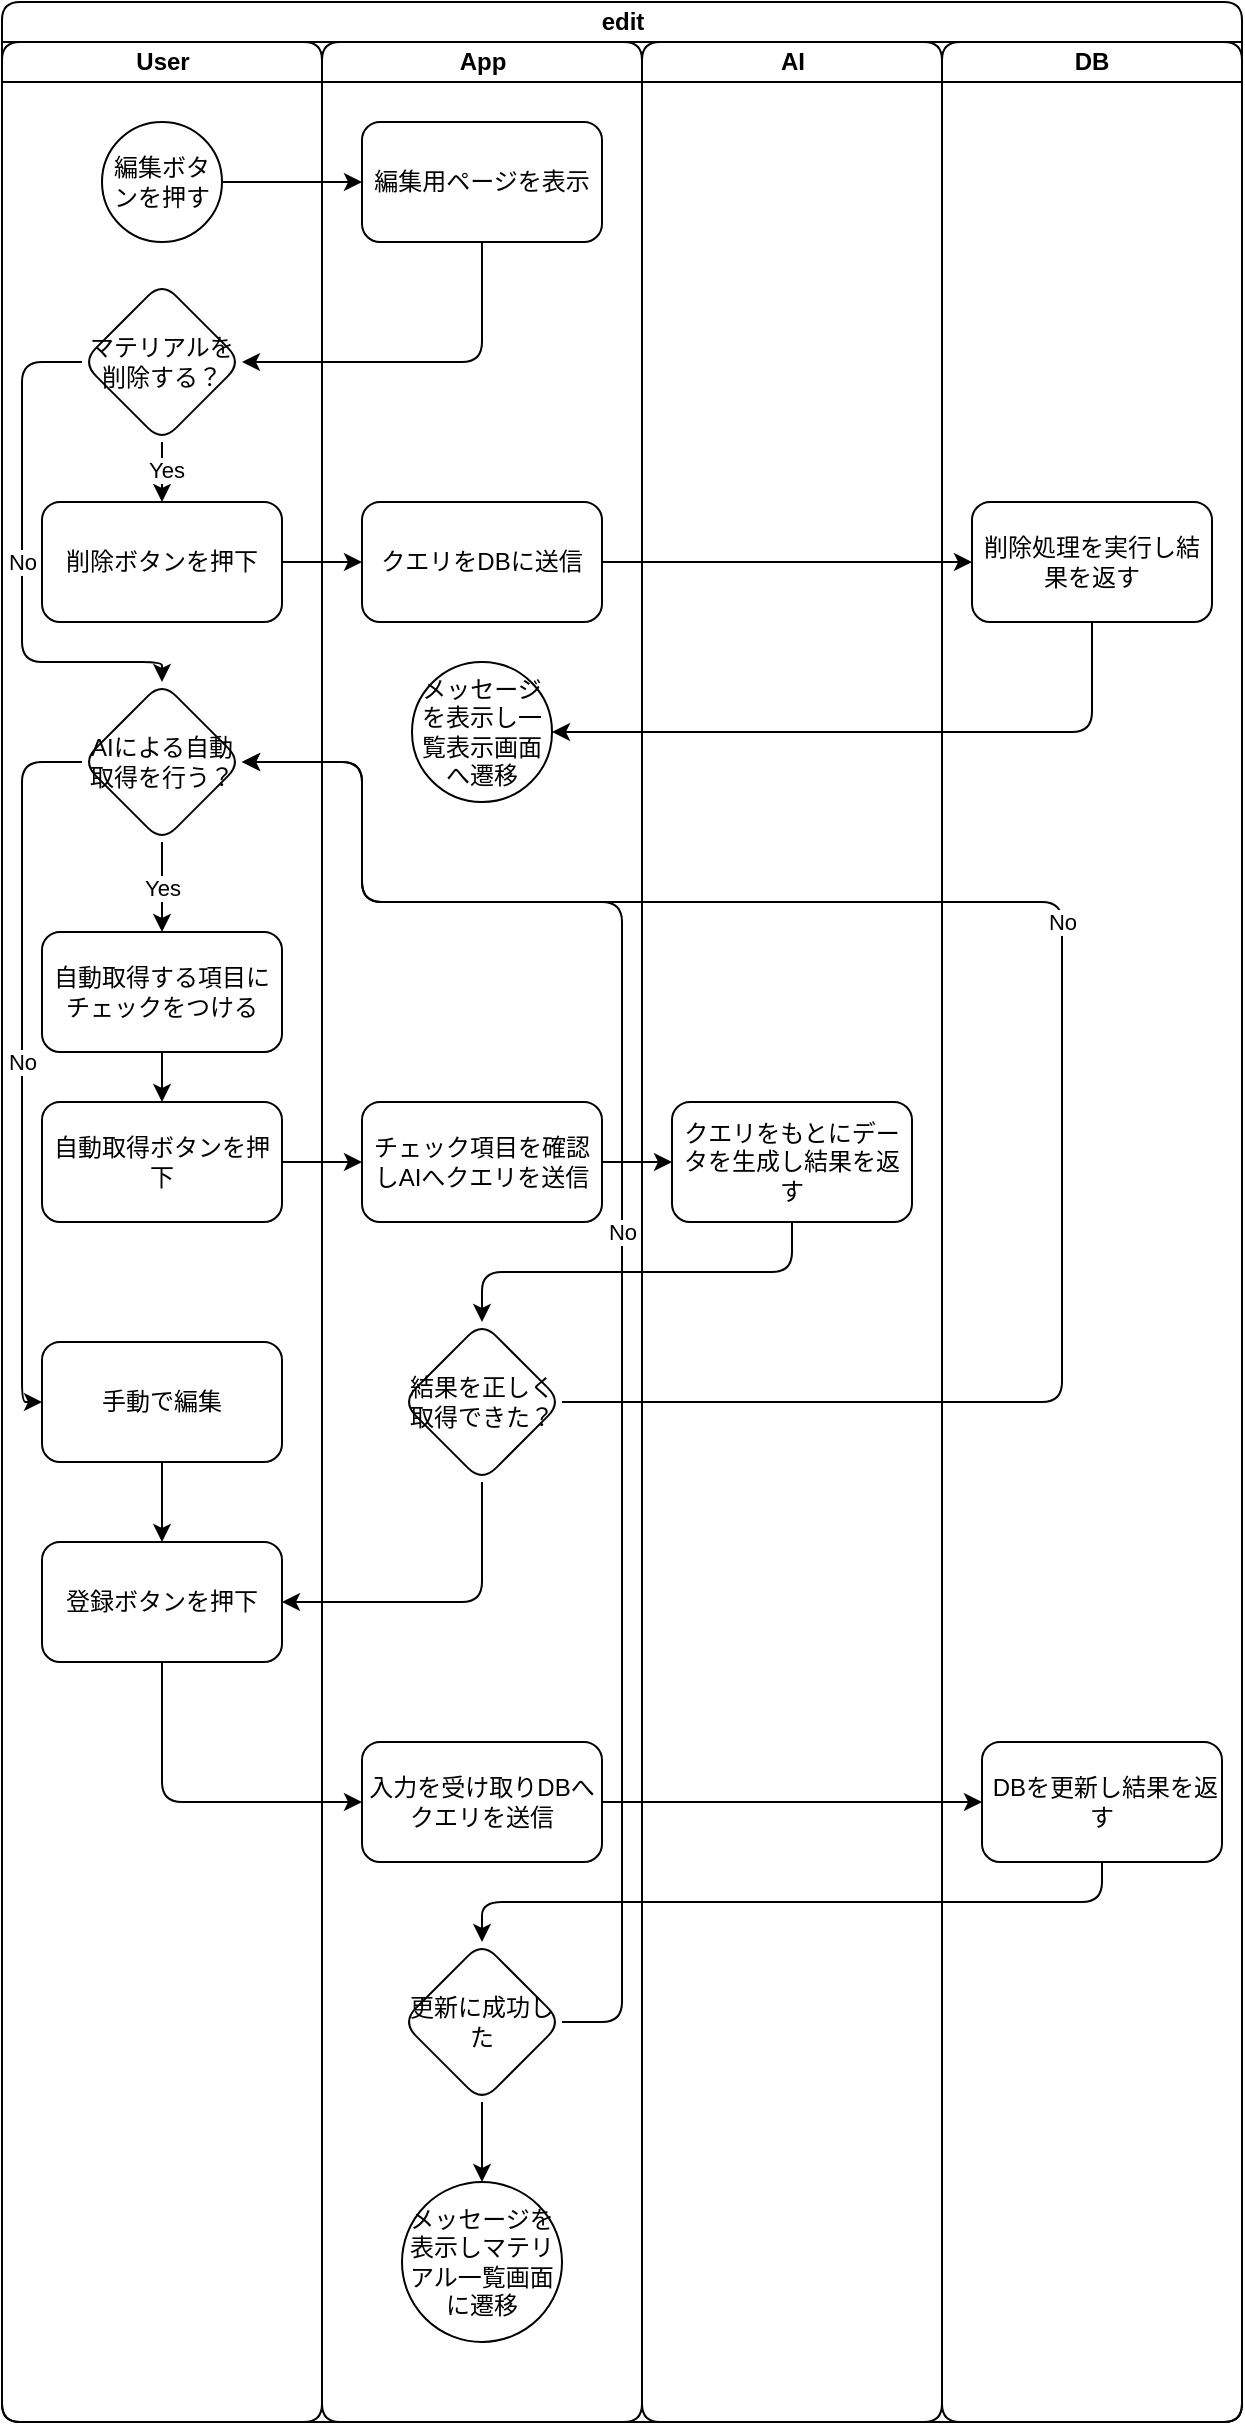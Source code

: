 <mxfile version="28.0.7">
  <diagram name="ページ1" id="5catzHdEgKycqlMbBM0n">
    <mxGraphModel dx="926" dy="566" grid="1" gridSize="10" guides="1" tooltips="1" connect="1" arrows="1" fold="1" page="1" pageScale="1" pageWidth="827" pageHeight="1169" math="0" shadow="0">
      <root>
        <mxCell id="0" />
        <mxCell id="1" parent="0" />
        <mxCell id="cX6b6TOCaghiKmgPiUI7-1" value="edit" style="swimlane;childLayout=stackLayout;resizeParent=1;resizeParentMax=0;startSize=20;html=1;rounded=1;" vertex="1" parent="1">
          <mxGeometry x="110" y="60" width="620" height="1210" as="geometry" />
        </mxCell>
        <mxCell id="cX6b6TOCaghiKmgPiUI7-2" value="User" style="swimlane;startSize=20;html=1;rounded=1;" vertex="1" parent="cX6b6TOCaghiKmgPiUI7-1">
          <mxGeometry y="20" width="160" height="1190" as="geometry" />
        </mxCell>
        <mxCell id="cX6b6TOCaghiKmgPiUI7-7" value="編集ボタンを押す" style="ellipse;whiteSpace=wrap;html=1;rounded=1;" vertex="1" parent="cX6b6TOCaghiKmgPiUI7-2">
          <mxGeometry x="50" y="40" width="60" height="60" as="geometry" />
        </mxCell>
        <mxCell id="cX6b6TOCaghiKmgPiUI7-15" style="edgeStyle=orthogonalEdgeStyle;rounded=1;orthogonalLoop=1;jettySize=auto;html=1;exitX=0.5;exitY=1;exitDx=0;exitDy=0;entryX=0.5;entryY=0;entryDx=0;entryDy=0;" edge="1" parent="cX6b6TOCaghiKmgPiUI7-2" source="cX6b6TOCaghiKmgPiUI7-12" target="cX6b6TOCaghiKmgPiUI7-14">
          <mxGeometry relative="1" as="geometry" />
        </mxCell>
        <mxCell id="cX6b6TOCaghiKmgPiUI7-24" value="Yes" style="edgeLabel;html=1;align=center;verticalAlign=middle;resizable=0;points=[];rounded=1;" vertex="1" connectable="0" parent="cX6b6TOCaghiKmgPiUI7-15">
          <mxGeometry x="-0.1" y="2" relative="1" as="geometry">
            <mxPoint as="offset" />
          </mxGeometry>
        </mxCell>
        <mxCell id="cX6b6TOCaghiKmgPiUI7-32" value="No" style="edgeStyle=orthogonalEdgeStyle;rounded=1;orthogonalLoop=1;jettySize=auto;html=1;exitX=0;exitY=0.5;exitDx=0;exitDy=0;entryX=0.5;entryY=0;entryDx=0;entryDy=0;" edge="1" parent="cX6b6TOCaghiKmgPiUI7-2" source="cX6b6TOCaghiKmgPiUI7-12" target="cX6b6TOCaghiKmgPiUI7-25">
          <mxGeometry relative="1" as="geometry">
            <Array as="points">
              <mxPoint x="10" y="160" />
              <mxPoint x="10" y="310" />
              <mxPoint x="80" y="310" />
            </Array>
          </mxGeometry>
        </mxCell>
        <mxCell id="cX6b6TOCaghiKmgPiUI7-12" value="マテリアルを削除する？" style="rhombus;whiteSpace=wrap;html=1;rounded=1;" vertex="1" parent="cX6b6TOCaghiKmgPiUI7-2">
          <mxGeometry x="40.0" y="120" width="80" height="80" as="geometry" />
        </mxCell>
        <mxCell id="cX6b6TOCaghiKmgPiUI7-14" value="削除ボタンを押下" style="whiteSpace=wrap;html=1;rounded=1;" vertex="1" parent="cX6b6TOCaghiKmgPiUI7-2">
          <mxGeometry x="20.0" y="230" width="120" height="60" as="geometry" />
        </mxCell>
        <mxCell id="cX6b6TOCaghiKmgPiUI7-31" value="Yes" style="edgeStyle=orthogonalEdgeStyle;rounded=1;orthogonalLoop=1;jettySize=auto;html=1;exitX=0.5;exitY=1;exitDx=0;exitDy=0;" edge="1" parent="cX6b6TOCaghiKmgPiUI7-2" source="cX6b6TOCaghiKmgPiUI7-25" target="cX6b6TOCaghiKmgPiUI7-30">
          <mxGeometry relative="1" as="geometry" />
        </mxCell>
        <mxCell id="cX6b6TOCaghiKmgPiUI7-47" value="No" style="edgeStyle=orthogonalEdgeStyle;rounded=1;orthogonalLoop=1;jettySize=auto;html=1;exitX=0;exitY=0.5;exitDx=0;exitDy=0;entryX=0;entryY=0.5;entryDx=0;entryDy=0;" edge="1" parent="cX6b6TOCaghiKmgPiUI7-2" source="cX6b6TOCaghiKmgPiUI7-25" target="cX6b6TOCaghiKmgPiUI7-46">
          <mxGeometry relative="1" as="geometry">
            <Array as="points">
              <mxPoint x="10" y="360" />
              <mxPoint x="10" y="680" />
            </Array>
          </mxGeometry>
        </mxCell>
        <mxCell id="cX6b6TOCaghiKmgPiUI7-25" value="AIによる自動取得を行う？" style="rhombus;whiteSpace=wrap;html=1;rounded=1;" vertex="1" parent="cX6b6TOCaghiKmgPiUI7-2">
          <mxGeometry x="40.0" y="320" width="80" height="80" as="geometry" />
        </mxCell>
        <mxCell id="cX6b6TOCaghiKmgPiUI7-35" style="edgeStyle=orthogonalEdgeStyle;rounded=1;orthogonalLoop=1;jettySize=auto;html=1;exitX=0.5;exitY=1;exitDx=0;exitDy=0;" edge="1" parent="cX6b6TOCaghiKmgPiUI7-2" source="cX6b6TOCaghiKmgPiUI7-30" target="cX6b6TOCaghiKmgPiUI7-34">
          <mxGeometry relative="1" as="geometry" />
        </mxCell>
        <mxCell id="cX6b6TOCaghiKmgPiUI7-30" value="自動取得する項目にチェックをつける" style="whiteSpace=wrap;html=1;rounded=1;" vertex="1" parent="cX6b6TOCaghiKmgPiUI7-2">
          <mxGeometry x="20" y="445" width="120" height="60" as="geometry" />
        </mxCell>
        <mxCell id="cX6b6TOCaghiKmgPiUI7-34" value="自動取得ボタンを押下" style="whiteSpace=wrap;html=1;rounded=1;" vertex="1" parent="cX6b6TOCaghiKmgPiUI7-2">
          <mxGeometry x="20" y="530" width="120" height="60" as="geometry" />
        </mxCell>
        <mxCell id="cX6b6TOCaghiKmgPiUI7-49" style="edgeStyle=orthogonalEdgeStyle;rounded=1;orthogonalLoop=1;jettySize=auto;html=1;exitX=0.5;exitY=1;exitDx=0;exitDy=0;" edge="1" parent="cX6b6TOCaghiKmgPiUI7-2" source="cX6b6TOCaghiKmgPiUI7-46" target="cX6b6TOCaghiKmgPiUI7-48">
          <mxGeometry relative="1" as="geometry" />
        </mxCell>
        <mxCell id="cX6b6TOCaghiKmgPiUI7-46" value="手動で編集" style="whiteSpace=wrap;html=1;rounded=1;" vertex="1" parent="cX6b6TOCaghiKmgPiUI7-2">
          <mxGeometry x="20" y="650" width="120" height="60" as="geometry" />
        </mxCell>
        <mxCell id="cX6b6TOCaghiKmgPiUI7-48" value="登録ボタンを押下" style="whiteSpace=wrap;html=1;rounded=1;" vertex="1" parent="cX6b6TOCaghiKmgPiUI7-2">
          <mxGeometry x="20" y="750" width="120" height="60" as="geometry" />
        </mxCell>
        <mxCell id="cX6b6TOCaghiKmgPiUI7-3" value="App" style="swimlane;startSize=20;html=1;rounded=1;" vertex="1" parent="cX6b6TOCaghiKmgPiUI7-1">
          <mxGeometry x="160" y="20" width="160" height="1190" as="geometry" />
        </mxCell>
        <mxCell id="cX6b6TOCaghiKmgPiUI7-8" value="編集用ページを表示" style="whiteSpace=wrap;html=1;rounded=1;" vertex="1" parent="cX6b6TOCaghiKmgPiUI7-3">
          <mxGeometry x="20.0" y="40" width="120" height="60" as="geometry" />
        </mxCell>
        <mxCell id="cX6b6TOCaghiKmgPiUI7-16" value="クエリをDBに送信" style="whiteSpace=wrap;html=1;rounded=1;" vertex="1" parent="cX6b6TOCaghiKmgPiUI7-3">
          <mxGeometry x="20.0" y="230" width="120" height="60" as="geometry" />
        </mxCell>
        <mxCell id="cX6b6TOCaghiKmgPiUI7-23" value="メッセージを表示し一覧表示画面へ遷移" style="ellipse;whiteSpace=wrap;html=1;rounded=1;" vertex="1" parent="cX6b6TOCaghiKmgPiUI7-3">
          <mxGeometry x="45" y="310" width="70" height="70" as="geometry" />
        </mxCell>
        <mxCell id="cX6b6TOCaghiKmgPiUI7-36" value="チェック項目を確認しAIへクエリを送信" style="whiteSpace=wrap;html=1;rounded=1;" vertex="1" parent="cX6b6TOCaghiKmgPiUI7-3">
          <mxGeometry x="20" y="530" width="120" height="60" as="geometry" />
        </mxCell>
        <mxCell id="cX6b6TOCaghiKmgPiUI7-42" value="結果を正しく取得できた？" style="rhombus;whiteSpace=wrap;html=1;rounded=1;" vertex="1" parent="cX6b6TOCaghiKmgPiUI7-3">
          <mxGeometry x="40" y="640" width="80" height="80" as="geometry" />
        </mxCell>
        <mxCell id="cX6b6TOCaghiKmgPiUI7-51" value="入力を受け取りDBへクエリを送信" style="whiteSpace=wrap;html=1;rounded=1;" vertex="1" parent="cX6b6TOCaghiKmgPiUI7-3">
          <mxGeometry x="20" y="850" width="120" height="60" as="geometry" />
        </mxCell>
        <mxCell id="cX6b6TOCaghiKmgPiUI7-63" value="" style="edgeStyle=orthogonalEdgeStyle;rounded=1;orthogonalLoop=1;jettySize=auto;html=1;" edge="1" parent="cX6b6TOCaghiKmgPiUI7-3" source="cX6b6TOCaghiKmgPiUI7-55" target="cX6b6TOCaghiKmgPiUI7-62">
          <mxGeometry relative="1" as="geometry" />
        </mxCell>
        <mxCell id="cX6b6TOCaghiKmgPiUI7-55" value="更新に成功した" style="rhombus;whiteSpace=wrap;html=1;rounded=1;" vertex="1" parent="cX6b6TOCaghiKmgPiUI7-3">
          <mxGeometry x="40" y="950" width="80" height="80" as="geometry" />
        </mxCell>
        <mxCell id="cX6b6TOCaghiKmgPiUI7-62" value="メッセージを表示しマテリアル一覧画面に遷移" style="ellipse;whiteSpace=wrap;html=1;rounded=1;" vertex="1" parent="cX6b6TOCaghiKmgPiUI7-3">
          <mxGeometry x="40" y="1070" width="80" height="80" as="geometry" />
        </mxCell>
        <mxCell id="cX6b6TOCaghiKmgPiUI7-4" value="AI" style="swimlane;startSize=20;html=1;rounded=1;" vertex="1" parent="cX6b6TOCaghiKmgPiUI7-1">
          <mxGeometry x="320" y="20" width="150" height="1190" as="geometry" />
        </mxCell>
        <mxCell id="cX6b6TOCaghiKmgPiUI7-38" value="クエリをもとにデータを生成し結果を返す" style="whiteSpace=wrap;html=1;rounded=1;" vertex="1" parent="cX6b6TOCaghiKmgPiUI7-4">
          <mxGeometry x="15" y="530" width="120" height="60" as="geometry" />
        </mxCell>
        <mxCell id="cX6b6TOCaghiKmgPiUI7-5" value="DB" style="swimlane;startSize=20;whiteSpace=wrap;html=1;rounded=1;" vertex="1" parent="cX6b6TOCaghiKmgPiUI7-1">
          <mxGeometry x="470" y="20" width="150" height="1190" as="geometry" />
        </mxCell>
        <mxCell id="cX6b6TOCaghiKmgPiUI7-19" value="削除処理を実行し結果を返す" style="whiteSpace=wrap;html=1;rounded=1;" vertex="1" parent="cX6b6TOCaghiKmgPiUI7-5">
          <mxGeometry x="15.0" y="230" width="120" height="60" as="geometry" />
        </mxCell>
        <mxCell id="cX6b6TOCaghiKmgPiUI7-53" value="&amp;nbsp;DBを更新し結果を返す" style="whiteSpace=wrap;html=1;rounded=1;" vertex="1" parent="cX6b6TOCaghiKmgPiUI7-5">
          <mxGeometry x="20" y="850" width="120" height="60" as="geometry" />
        </mxCell>
        <mxCell id="cX6b6TOCaghiKmgPiUI7-9" style="edgeStyle=orthogonalEdgeStyle;rounded=1;orthogonalLoop=1;jettySize=auto;html=1;exitX=1;exitY=0.5;exitDx=0;exitDy=0;" edge="1" parent="cX6b6TOCaghiKmgPiUI7-1" source="cX6b6TOCaghiKmgPiUI7-7" target="cX6b6TOCaghiKmgPiUI7-8">
          <mxGeometry relative="1" as="geometry" />
        </mxCell>
        <mxCell id="cX6b6TOCaghiKmgPiUI7-13" style="edgeStyle=orthogonalEdgeStyle;rounded=1;orthogonalLoop=1;jettySize=auto;html=1;exitX=0.5;exitY=1;exitDx=0;exitDy=0;entryX=1;entryY=0.5;entryDx=0;entryDy=0;" edge="1" parent="cX6b6TOCaghiKmgPiUI7-1" source="cX6b6TOCaghiKmgPiUI7-8" target="cX6b6TOCaghiKmgPiUI7-12">
          <mxGeometry relative="1" as="geometry" />
        </mxCell>
        <mxCell id="cX6b6TOCaghiKmgPiUI7-18" value="" style="edgeStyle=orthogonalEdgeStyle;rounded=1;orthogonalLoop=1;jettySize=auto;html=1;" edge="1" parent="cX6b6TOCaghiKmgPiUI7-1" source="cX6b6TOCaghiKmgPiUI7-14" target="cX6b6TOCaghiKmgPiUI7-16">
          <mxGeometry relative="1" as="geometry" />
        </mxCell>
        <mxCell id="cX6b6TOCaghiKmgPiUI7-20" style="edgeStyle=orthogonalEdgeStyle;rounded=1;orthogonalLoop=1;jettySize=auto;html=1;exitX=1;exitY=0.5;exitDx=0;exitDy=0;" edge="1" parent="cX6b6TOCaghiKmgPiUI7-1" source="cX6b6TOCaghiKmgPiUI7-16" target="cX6b6TOCaghiKmgPiUI7-19">
          <mxGeometry relative="1" as="geometry" />
        </mxCell>
        <mxCell id="cX6b6TOCaghiKmgPiUI7-22" style="edgeStyle=orthogonalEdgeStyle;rounded=1;orthogonalLoop=1;jettySize=auto;html=1;exitX=0.5;exitY=1;exitDx=0;exitDy=0;entryX=1;entryY=0.5;entryDx=0;entryDy=0;" edge="1" parent="cX6b6TOCaghiKmgPiUI7-1" source="cX6b6TOCaghiKmgPiUI7-19" target="cX6b6TOCaghiKmgPiUI7-23">
          <mxGeometry relative="1" as="geometry">
            <mxPoint x="300.0" y="370" as="targetPoint" />
          </mxGeometry>
        </mxCell>
        <mxCell id="cX6b6TOCaghiKmgPiUI7-37" style="edgeStyle=orthogonalEdgeStyle;rounded=1;orthogonalLoop=1;jettySize=auto;html=1;exitX=1;exitY=0.5;exitDx=0;exitDy=0;" edge="1" parent="cX6b6TOCaghiKmgPiUI7-1" source="cX6b6TOCaghiKmgPiUI7-34" target="cX6b6TOCaghiKmgPiUI7-36">
          <mxGeometry relative="1" as="geometry" />
        </mxCell>
        <mxCell id="cX6b6TOCaghiKmgPiUI7-39" style="edgeStyle=orthogonalEdgeStyle;rounded=1;orthogonalLoop=1;jettySize=auto;html=1;exitX=1;exitY=0.5;exitDx=0;exitDy=0;" edge="1" parent="cX6b6TOCaghiKmgPiUI7-1" source="cX6b6TOCaghiKmgPiUI7-36" target="cX6b6TOCaghiKmgPiUI7-38">
          <mxGeometry relative="1" as="geometry" />
        </mxCell>
        <mxCell id="cX6b6TOCaghiKmgPiUI7-44" style="edgeStyle=orthogonalEdgeStyle;rounded=1;orthogonalLoop=1;jettySize=auto;html=1;exitX=0.5;exitY=1;exitDx=0;exitDy=0;" edge="1" parent="cX6b6TOCaghiKmgPiUI7-1" source="cX6b6TOCaghiKmgPiUI7-38" target="cX6b6TOCaghiKmgPiUI7-42">
          <mxGeometry relative="1" as="geometry" />
        </mxCell>
        <mxCell id="cX6b6TOCaghiKmgPiUI7-45" value="No" style="edgeStyle=orthogonalEdgeStyle;rounded=1;orthogonalLoop=1;jettySize=auto;html=1;exitX=1;exitY=0.5;exitDx=0;exitDy=0;entryX=1;entryY=0.5;entryDx=0;entryDy=0;" edge="1" parent="cX6b6TOCaghiKmgPiUI7-1" source="cX6b6TOCaghiKmgPiUI7-42" target="cX6b6TOCaghiKmgPiUI7-25">
          <mxGeometry relative="1" as="geometry">
            <Array as="points">
              <mxPoint x="530" y="700" />
              <mxPoint x="530" y="450" />
              <mxPoint x="180" y="450" />
              <mxPoint x="180" y="380" />
            </Array>
          </mxGeometry>
        </mxCell>
        <mxCell id="cX6b6TOCaghiKmgPiUI7-50" style="edgeStyle=orthogonalEdgeStyle;rounded=1;orthogonalLoop=1;jettySize=auto;html=1;exitX=0.5;exitY=1;exitDx=0;exitDy=0;entryX=1;entryY=0.5;entryDx=0;entryDy=0;" edge="1" parent="cX6b6TOCaghiKmgPiUI7-1" source="cX6b6TOCaghiKmgPiUI7-42" target="cX6b6TOCaghiKmgPiUI7-48">
          <mxGeometry relative="1" as="geometry" />
        </mxCell>
        <mxCell id="cX6b6TOCaghiKmgPiUI7-52" style="edgeStyle=orthogonalEdgeStyle;rounded=1;orthogonalLoop=1;jettySize=auto;html=1;exitX=0.5;exitY=1;exitDx=0;exitDy=0;entryX=0;entryY=0.5;entryDx=0;entryDy=0;" edge="1" parent="cX6b6TOCaghiKmgPiUI7-1" source="cX6b6TOCaghiKmgPiUI7-48" target="cX6b6TOCaghiKmgPiUI7-51">
          <mxGeometry relative="1" as="geometry" />
        </mxCell>
        <mxCell id="cX6b6TOCaghiKmgPiUI7-54" style="edgeStyle=orthogonalEdgeStyle;rounded=1;orthogonalLoop=1;jettySize=auto;html=1;exitX=1;exitY=0.5;exitDx=0;exitDy=0;" edge="1" parent="cX6b6TOCaghiKmgPiUI7-1" source="cX6b6TOCaghiKmgPiUI7-51" target="cX6b6TOCaghiKmgPiUI7-53">
          <mxGeometry relative="1" as="geometry" />
        </mxCell>
        <mxCell id="cX6b6TOCaghiKmgPiUI7-58" style="edgeStyle=orthogonalEdgeStyle;rounded=1;orthogonalLoop=1;jettySize=auto;html=1;exitX=0.5;exitY=1;exitDx=0;exitDy=0;" edge="1" parent="cX6b6TOCaghiKmgPiUI7-1" source="cX6b6TOCaghiKmgPiUI7-53" target="cX6b6TOCaghiKmgPiUI7-55">
          <mxGeometry relative="1" as="geometry" />
        </mxCell>
        <mxCell id="cX6b6TOCaghiKmgPiUI7-60" value="No" style="edgeStyle=orthogonalEdgeStyle;rounded=1;orthogonalLoop=1;jettySize=auto;html=1;exitX=1;exitY=0.5;exitDx=0;exitDy=0;entryX=1;entryY=0.5;entryDx=0;entryDy=0;" edge="1" parent="cX6b6TOCaghiKmgPiUI7-1" source="cX6b6TOCaghiKmgPiUI7-55" target="cX6b6TOCaghiKmgPiUI7-25">
          <mxGeometry relative="1" as="geometry">
            <Array as="points">
              <mxPoint x="310" y="1010" />
              <mxPoint x="310" y="450" />
              <mxPoint x="180" y="450" />
              <mxPoint x="180" y="380" />
            </Array>
          </mxGeometry>
        </mxCell>
      </root>
    </mxGraphModel>
  </diagram>
</mxfile>
